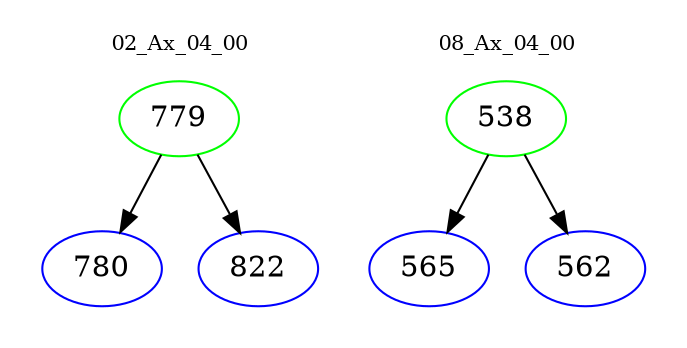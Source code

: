 digraph{
subgraph cluster_0 {
color = white
label = "02_Ax_04_00";
fontsize=10;
T0_779 [label="779", color="green"]
T0_779 -> T0_780 [color="black"]
T0_780 [label="780", color="blue"]
T0_779 -> T0_822 [color="black"]
T0_822 [label="822", color="blue"]
}
subgraph cluster_1 {
color = white
label = "08_Ax_04_00";
fontsize=10;
T1_538 [label="538", color="green"]
T1_538 -> T1_565 [color="black"]
T1_565 [label="565", color="blue"]
T1_538 -> T1_562 [color="black"]
T1_562 [label="562", color="blue"]
}
}

